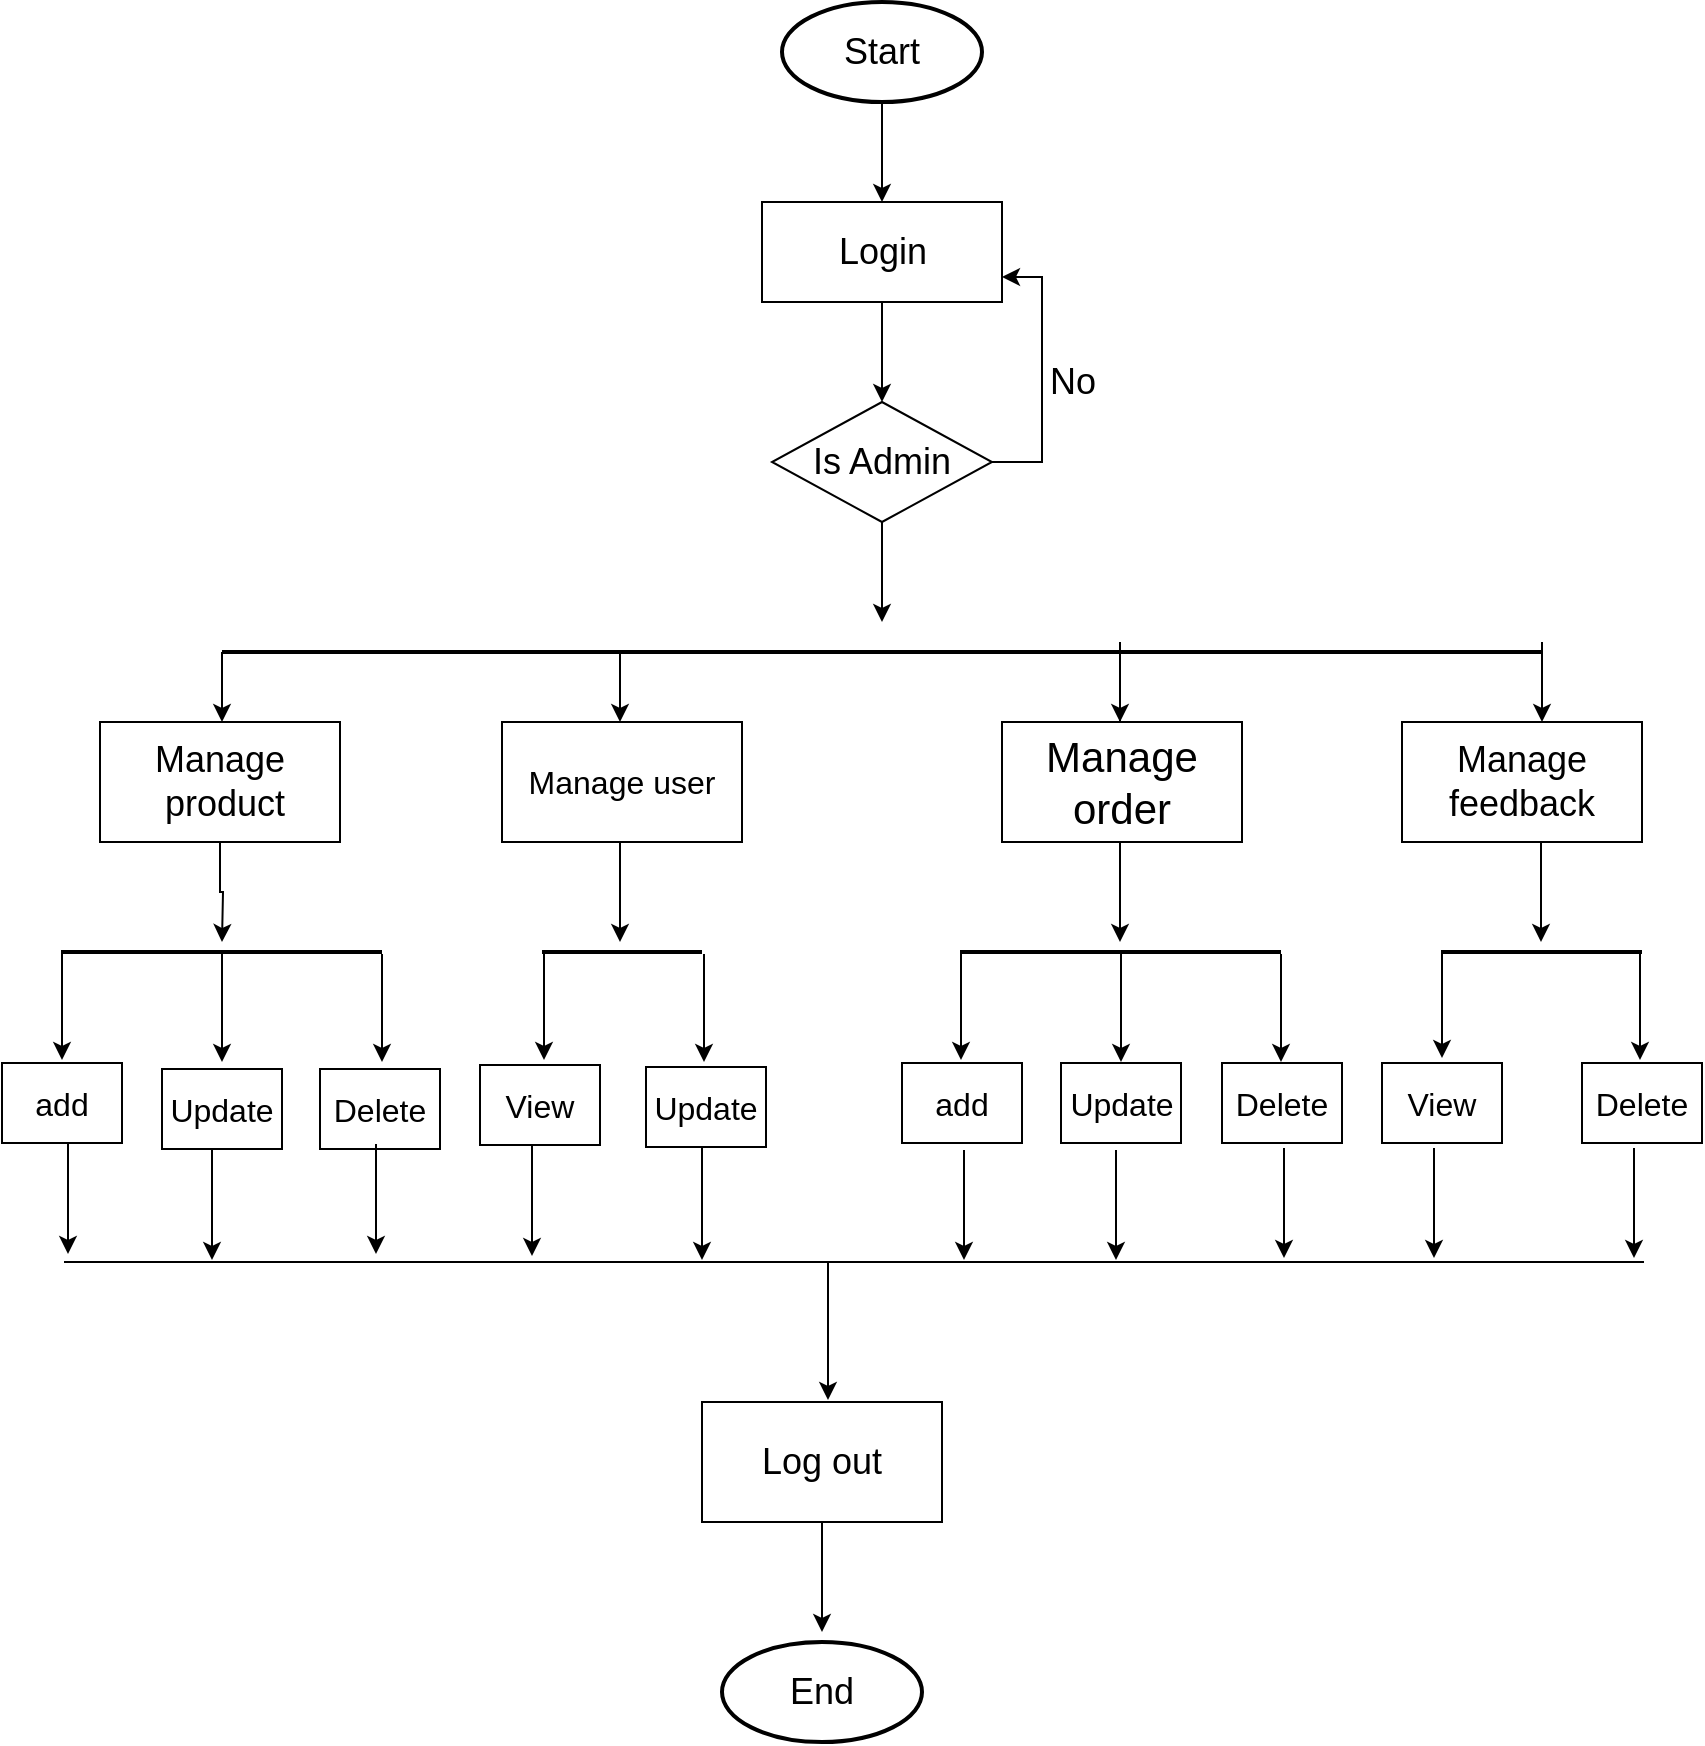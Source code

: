 <mxfile version="20.1.2" type="google"><diagram id="C5RBs43oDa-KdzZeNtuy" name="Page-1"><mxGraphModel grid="1" page="1" gridSize="10" guides="1" tooltips="1" connect="1" arrows="1" fold="1" pageScale="1" pageWidth="827" pageHeight="1169" math="0" shadow="0"><root><mxCell id="WIyWlLk6GJQsqaUBKTNV-0"/><mxCell id="WIyWlLk6GJQsqaUBKTNV-1" parent="WIyWlLk6GJQsqaUBKTNV-0"/><mxCell id="X1e_vJ5ofeXOeUXF3zZ4-4" value="" style="edgeStyle=orthogonalEdgeStyle;rounded=0;orthogonalLoop=1;jettySize=auto;html=1;fontSize=18;curved=1;" edge="1" parent="WIyWlLk6GJQsqaUBKTNV-1" source="X1e_vJ5ofeXOeUXF3zZ4-1" target="X1e_vJ5ofeXOeUXF3zZ4-2"><mxGeometry relative="1" as="geometry"/></mxCell><mxCell id="X1e_vJ5ofeXOeUXF3zZ4-1" value="&lt;font style=&quot;font-size: 18px;&quot;&gt;Start&lt;/font&gt;" style="strokeWidth=2;html=1;shape=mxgraph.flowchart.start_1;whiteSpace=wrap;rounded=0;" vertex="1" parent="WIyWlLk6GJQsqaUBKTNV-1"><mxGeometry x="350" y="10" width="100" height="50" as="geometry"/></mxCell><mxCell id="X1e_vJ5ofeXOeUXF3zZ4-6" value="" style="edgeStyle=orthogonalEdgeStyle;rounded=0;orthogonalLoop=1;jettySize=auto;html=1;fontSize=18;curved=1;" edge="1" parent="WIyWlLk6GJQsqaUBKTNV-1" source="X1e_vJ5ofeXOeUXF3zZ4-2" target="X1e_vJ5ofeXOeUXF3zZ4-5"><mxGeometry relative="1" as="geometry"/></mxCell><mxCell id="X1e_vJ5ofeXOeUXF3zZ4-2" value="Login" style="html=1;dashed=0;whitespace=wrap;fontSize=18;rounded=0;" vertex="1" parent="WIyWlLk6GJQsqaUBKTNV-1"><mxGeometry x="340" y="110" width="120" height="50" as="geometry"/></mxCell><mxCell id="aj5uyJK6IF52KduiVhlt-2" style="edgeStyle=orthogonalEdgeStyle;curved=1;orthogonalLoop=1;jettySize=auto;html=1;" edge="1" parent="WIyWlLk6GJQsqaUBKTNV-1" source="X1e_vJ5ofeXOeUXF3zZ4-5"><mxGeometry relative="1" as="geometry"><mxPoint x="400" y="320" as="targetPoint"/></mxGeometry></mxCell><mxCell id="r6_2hNDRMN0BxD0uHn3a-4" style="edgeStyle=orthogonalEdgeStyle;rounded=0;orthogonalLoop=1;jettySize=auto;html=1;entryX=1;entryY=0.75;entryDx=0;entryDy=0;" edge="1" parent="WIyWlLk6GJQsqaUBKTNV-1" source="X1e_vJ5ofeXOeUXF3zZ4-5" target="X1e_vJ5ofeXOeUXF3zZ4-2"><mxGeometry relative="1" as="geometry"><mxPoint x="500" y="140" as="targetPoint"/><Array as="points"><mxPoint x="480" y="240"/><mxPoint x="480" y="148"/></Array></mxGeometry></mxCell><mxCell id="X1e_vJ5ofeXOeUXF3zZ4-5" value="Is Admin" style="rhombus;whiteSpace=wrap;html=1;fontSize=18;dashed=0;rounded=0;" vertex="1" parent="WIyWlLk6GJQsqaUBKTNV-1"><mxGeometry x="345" y="210" width="110" height="60" as="geometry"/></mxCell><mxCell id="X1e_vJ5ofeXOeUXF3zZ4-8" value="No" style="text;html=1;align=center;verticalAlign=middle;resizable=0;points=[];autosize=1;strokeColor=none;fillColor=none;fontSize=18;rounded=0;" vertex="1" parent="WIyWlLk6GJQsqaUBKTNV-1"><mxGeometry x="470" y="180" width="50" height="40" as="geometry"/></mxCell><mxCell id="aj5uyJK6IF52KduiVhlt-0" style="edgeStyle=orthogonalEdgeStyle;curved=1;orthogonalLoop=1;jettySize=auto;html=1;exitX=0.5;exitY=1;exitDx=0;exitDy=0;" edge="1" parent="WIyWlLk6GJQsqaUBKTNV-1" source="X1e_vJ5ofeXOeUXF3zZ4-5" target="X1e_vJ5ofeXOeUXF3zZ4-5"><mxGeometry relative="1" as="geometry"/></mxCell><mxCell id="r6_2hNDRMN0BxD0uHn3a-2" style="edgeStyle=orthogonalEdgeStyle;rounded=0;orthogonalLoop=1;jettySize=auto;html=1;exitX=0;exitY=0.5;exitDx=0;exitDy=0;exitPerimeter=0;" edge="1" parent="WIyWlLk6GJQsqaUBKTNV-1" source="r6_2hNDRMN0BxD0uHn3a-1"><mxGeometry relative="1" as="geometry"><mxPoint x="70" y="370" as="targetPoint"/></mxGeometry></mxCell><mxCell id="r6_2hNDRMN0BxD0uHn3a-1" value="" style="line;strokeWidth=2;html=1;" vertex="1" parent="WIyWlLk6GJQsqaUBKTNV-1"><mxGeometry x="70" y="330" width="660" height="10" as="geometry"/></mxCell><mxCell id="r6_2hNDRMN0BxD0uHn3a-6" value="" style="edgeStyle=segmentEdgeStyle;endArrow=classic;html=1;rounded=0;exitX=0.25;exitY=0.5;exitDx=0;exitDy=0;exitPerimeter=0;" edge="1" parent="WIyWlLk6GJQsqaUBKTNV-1"><mxGeometry width="50" height="50" relative="1" as="geometry"><mxPoint x="274" y="335" as="sourcePoint"/><mxPoint x="269" y="370" as="targetPoint"/></mxGeometry></mxCell><mxCell id="sWQl61XhKcliW_RVVh7M-4" value="" style="edgeStyle=segmentEdgeStyle;endArrow=classic;html=1;rounded=0;" edge="1" parent="WIyWlLk6GJQsqaUBKTNV-1"><mxGeometry width="50" height="50" relative="1" as="geometry"><mxPoint x="519" y="380" as="sourcePoint"/><mxPoint x="519" y="370" as="targetPoint"/><Array as="points"><mxPoint x="519" y="330"/><mxPoint x="519" y="330"/></Array></mxGeometry></mxCell><mxCell id="sWQl61XhKcliW_RVVh7M-5" value="" style="edgeStyle=segmentEdgeStyle;endArrow=classic;html=1;rounded=0;" edge="1" parent="WIyWlLk6GJQsqaUBKTNV-1"><mxGeometry width="50" height="50" relative="1" as="geometry"><mxPoint x="730" y="330" as="sourcePoint"/><mxPoint x="730" y="370" as="targetPoint"/><Array as="points"><mxPoint x="730" y="350"/><mxPoint x="730" y="350"/></Array></mxGeometry></mxCell><mxCell id="sWQl61XhKcliW_RVVh7M-10" style="edgeStyle=orthogonalEdgeStyle;rounded=0;orthogonalLoop=1;jettySize=auto;html=1;" edge="1" parent="WIyWlLk6GJQsqaUBKTNV-1" source="sWQl61XhKcliW_RVVh7M-6"><mxGeometry relative="1" as="geometry"><mxPoint x="70" y="480" as="targetPoint"/></mxGeometry></mxCell><mxCell id="sWQl61XhKcliW_RVVh7M-6" value="Manage&lt;br style=&quot;font-size: 18px;&quot;&gt;&amp;nbsp;product" style="rounded=0;whiteSpace=wrap;html=1;fontSize=18;" vertex="1" parent="WIyWlLk6GJQsqaUBKTNV-1"><mxGeometry x="9" y="370" width="120" height="60" as="geometry"/></mxCell><mxCell id="sWQl61XhKcliW_RVVh7M-11" style="edgeStyle=orthogonalEdgeStyle;rounded=0;orthogonalLoop=1;jettySize=auto;html=1;" edge="1" parent="WIyWlLk6GJQsqaUBKTNV-1"><mxGeometry relative="1" as="geometry"><mxPoint x="269" y="480" as="targetPoint"/><mxPoint x="269" y="430" as="sourcePoint"/></mxGeometry></mxCell><mxCell id="sWQl61XhKcliW_RVVh7M-8" value="Manage feedback" style="rounded=0;whiteSpace=wrap;html=1;fontSize=18;" vertex="1" parent="WIyWlLk6GJQsqaUBKTNV-1"><mxGeometry x="660" y="370" width="120" height="60" as="geometry"/></mxCell><mxCell id="sWQl61XhKcliW_RVVh7M-9" value="Manage order" style="rounded=0;whiteSpace=wrap;html=1;fontSize=21;" vertex="1" parent="WIyWlLk6GJQsqaUBKTNV-1"><mxGeometry x="460" y="370" width="120" height="60" as="geometry"/></mxCell><mxCell id="sWQl61XhKcliW_RVVh7M-14" value="" style="line;strokeWidth=2;html=1;" vertex="1" parent="WIyWlLk6GJQsqaUBKTNV-1"><mxGeometry x="320" y="330" width="160" height="10" as="geometry"/></mxCell><mxCell id="sWQl61XhKcliW_RVVh7M-16" style="edgeStyle=orthogonalEdgeStyle;rounded=0;orthogonalLoop=1;jettySize=auto;html=1;" edge="1" parent="WIyWlLk6GJQsqaUBKTNV-1"><mxGeometry relative="1" as="geometry"><mxPoint x="70" y="540" as="targetPoint"/><mxPoint x="70" y="485" as="sourcePoint"/></mxGeometry></mxCell><mxCell id="sWQl61XhKcliW_RVVh7M-15" value="" style="line;strokeWidth=2;html=1;" vertex="1" parent="WIyWlLk6GJQsqaUBKTNV-1"><mxGeometry x="-10" y="480" width="160" height="10" as="geometry"/></mxCell><mxCell id="sWQl61XhKcliW_RVVh7M-19" style="edgeStyle=orthogonalEdgeStyle;rounded=0;orthogonalLoop=1;jettySize=auto;html=1;exitX=0;exitY=0.5;exitDx=0;exitDy=0;exitPerimeter=0;" edge="1" parent="WIyWlLk6GJQsqaUBKTNV-1"><mxGeometry relative="1" as="geometry"><mxPoint x="-10" y="539" as="targetPoint"/><mxPoint x="-10" y="484" as="sourcePoint"/><Array as="points"><mxPoint x="-10" y="509"/><mxPoint x="-10" y="509"/></Array></mxGeometry></mxCell><mxCell id="sWQl61XhKcliW_RVVh7M-21" style="edgeStyle=orthogonalEdgeStyle;rounded=0;orthogonalLoop=1;jettySize=auto;html=1;" edge="1" parent="WIyWlLk6GJQsqaUBKTNV-1"><mxGeometry relative="1" as="geometry"><mxPoint x="150" y="540" as="targetPoint"/><mxPoint x="150" y="486" as="sourcePoint"/></mxGeometry></mxCell><mxCell id="sWQl61XhKcliW_RVVh7M-27" value="" style="line;strokeWidth=2;html=1;" vertex="1" parent="WIyWlLk6GJQsqaUBKTNV-1"><mxGeometry x="230" y="480" width="80" height="10" as="geometry"/></mxCell><mxCell id="sWQl61XhKcliW_RVVh7M-28" style="edgeStyle=orthogonalEdgeStyle;rounded=0;orthogonalLoop=1;jettySize=auto;html=1;exitX=0;exitY=0.5;exitDx=0;exitDy=0;exitPerimeter=0;" edge="1" parent="WIyWlLk6GJQsqaUBKTNV-1"><mxGeometry relative="1" as="geometry"><mxPoint x="231" y="539" as="targetPoint"/><mxPoint x="231" y="484" as="sourcePoint"/><Array as="points"><mxPoint x="231" y="509"/><mxPoint x="231" y="509"/></Array></mxGeometry></mxCell><mxCell id="sWQl61XhKcliW_RVVh7M-29" style="edgeStyle=orthogonalEdgeStyle;rounded=0;orthogonalLoop=1;jettySize=auto;html=1;" edge="1" parent="WIyWlLk6GJQsqaUBKTNV-1"><mxGeometry relative="1" as="geometry"><mxPoint x="311" y="540" as="targetPoint"/><mxPoint x="311" y="486" as="sourcePoint"/></mxGeometry></mxCell><mxCell id="sWQl61XhKcliW_RVVh7M-30" style="edgeStyle=orthogonalEdgeStyle;rounded=0;orthogonalLoop=1;jettySize=auto;html=1;" edge="1" parent="WIyWlLk6GJQsqaUBKTNV-1"><mxGeometry relative="1" as="geometry"><mxPoint x="519.5" y="540" as="targetPoint"/><mxPoint x="519.5" y="485" as="sourcePoint"/></mxGeometry></mxCell><mxCell id="sWQl61XhKcliW_RVVh7M-31" value="" style="line;strokeWidth=2;html=1;" vertex="1" parent="WIyWlLk6GJQsqaUBKTNV-1"><mxGeometry x="439.5" y="480" width="160" height="10" as="geometry"/></mxCell><mxCell id="sWQl61XhKcliW_RVVh7M-32" style="edgeStyle=orthogonalEdgeStyle;rounded=0;orthogonalLoop=1;jettySize=auto;html=1;exitX=0;exitY=0.5;exitDx=0;exitDy=0;exitPerimeter=0;" edge="1" parent="WIyWlLk6GJQsqaUBKTNV-1"><mxGeometry relative="1" as="geometry"><mxPoint x="439.5" y="539" as="targetPoint"/><mxPoint x="439.5" y="484" as="sourcePoint"/><Array as="points"><mxPoint x="439.5" y="509"/><mxPoint x="439.5" y="509"/></Array></mxGeometry></mxCell><mxCell id="sWQl61XhKcliW_RVVh7M-33" style="edgeStyle=orthogonalEdgeStyle;rounded=0;orthogonalLoop=1;jettySize=auto;html=1;" edge="1" parent="WIyWlLk6GJQsqaUBKTNV-1"><mxGeometry relative="1" as="geometry"><mxPoint x="599.5" y="540" as="targetPoint"/><mxPoint x="599.5" y="486" as="sourcePoint"/></mxGeometry></mxCell><mxCell id="sWQl61XhKcliW_RVVh7M-34" style="edgeStyle=orthogonalEdgeStyle;rounded=0;orthogonalLoop=1;jettySize=auto;html=1;" edge="1" parent="WIyWlLk6GJQsqaUBKTNV-1"><mxGeometry relative="1" as="geometry"><mxPoint x="519" y="480" as="targetPoint"/><mxPoint x="519" y="430" as="sourcePoint"/></mxGeometry></mxCell><mxCell id="sWQl61XhKcliW_RVVh7M-36" value="" style="line;strokeWidth=2;html=1;" vertex="1" parent="WIyWlLk6GJQsqaUBKTNV-1"><mxGeometry x="680" y="480" width="100" height="10" as="geometry"/></mxCell><mxCell id="sWQl61XhKcliW_RVVh7M-38" style="edgeStyle=orthogonalEdgeStyle;rounded=0;orthogonalLoop=1;jettySize=auto;html=1;" edge="1" parent="WIyWlLk6GJQsqaUBKTNV-1"><mxGeometry relative="1" as="geometry"><mxPoint x="779" y="539" as="targetPoint"/><mxPoint x="779" y="485" as="sourcePoint"/></mxGeometry></mxCell><mxCell id="sWQl61XhKcliW_RVVh7M-39" style="edgeStyle=orthogonalEdgeStyle;rounded=0;orthogonalLoop=1;jettySize=auto;html=1;" edge="1" parent="WIyWlLk6GJQsqaUBKTNV-1"><mxGeometry relative="1" as="geometry"><mxPoint x="729.5" y="480" as="targetPoint"/><mxPoint x="729.5" y="430" as="sourcePoint"/></mxGeometry></mxCell><mxCell id="sWQl61XhKcliW_RVVh7M-41" value="add" style="rounded=0;whiteSpace=wrap;html=1;fontSize=16;" vertex="1" parent="WIyWlLk6GJQsqaUBKTNV-1"><mxGeometry x="-40" y="540.5" width="60" height="40" as="geometry"/></mxCell><mxCell id="sWQl61XhKcliW_RVVh7M-43" value="Update" style="rounded=0;whiteSpace=wrap;html=1;fontSize=16;" vertex="1" parent="WIyWlLk6GJQsqaUBKTNV-1"><mxGeometry x="40" y="543.5" width="60" height="40" as="geometry"/></mxCell><mxCell id="sWQl61XhKcliW_RVVh7M-44" value="Delete" style="rounded=0;whiteSpace=wrap;html=1;fontSize=16;" vertex="1" parent="WIyWlLk6GJQsqaUBKTNV-1"><mxGeometry x="119" y="543.5" width="60" height="40" as="geometry"/></mxCell><mxCell id="sWQl61XhKcliW_RVVh7M-51" value="Update" style="rounded=0;whiteSpace=wrap;html=1;fontSize=16;" vertex="1" parent="WIyWlLk6GJQsqaUBKTNV-1"><mxGeometry x="282" y="542.5" width="60" height="40" as="geometry"/></mxCell><mxCell id="sWQl61XhKcliW_RVVh7M-54" value="View" style="rounded=0;whiteSpace=wrap;html=1;fontSize=16;" vertex="1" parent="WIyWlLk6GJQsqaUBKTNV-1"><mxGeometry x="199" y="541.5" width="60" height="40" as="geometry"/></mxCell><mxCell id="sWQl61XhKcliW_RVVh7M-55" value="add" style="rounded=0;whiteSpace=wrap;html=1;fontSize=16;" vertex="1" parent="WIyWlLk6GJQsqaUBKTNV-1"><mxGeometry x="410" y="540.5" width="60" height="40" as="geometry"/></mxCell><mxCell id="sWQl61XhKcliW_RVVh7M-56" value="Update" style="rounded=0;whiteSpace=wrap;html=1;fontSize=16;" vertex="1" parent="WIyWlLk6GJQsqaUBKTNV-1"><mxGeometry x="489.5" y="540.5" width="60" height="40" as="geometry"/></mxCell><mxCell id="sWQl61XhKcliW_RVVh7M-57" value="Delete" style="rounded=0;whiteSpace=wrap;html=1;fontSize=16;" vertex="1" parent="WIyWlLk6GJQsqaUBKTNV-1"><mxGeometry x="570" y="540.5" width="60" height="40" as="geometry"/></mxCell><mxCell id="sWQl61XhKcliW_RVVh7M-58" value="Delete" style="rounded=0;whiteSpace=wrap;html=1;fontSize=16;" vertex="1" parent="WIyWlLk6GJQsqaUBKTNV-1"><mxGeometry x="750" y="540.5" width="60" height="40" as="geometry"/></mxCell><mxCell id="wyNp7dXBBZGGyClXDjO--1" value="View" style="rounded=0;whiteSpace=wrap;html=1;fontSize=16;" vertex="1" parent="WIyWlLk6GJQsqaUBKTNV-1"><mxGeometry x="650" y="540.5" width="60" height="40" as="geometry"/></mxCell><mxCell id="wyNp7dXBBZGGyClXDjO--2" style="edgeStyle=orthogonalEdgeStyle;rounded=0;orthogonalLoop=1;jettySize=auto;html=1;" edge="1" parent="WIyWlLk6GJQsqaUBKTNV-1"><mxGeometry relative="1" as="geometry"><mxPoint x="680" y="538" as="targetPoint"/><mxPoint x="680" y="484" as="sourcePoint"/><Array as="points"><mxPoint x="680" y="498"/><mxPoint x="680" y="498"/></Array></mxGeometry></mxCell><mxCell id="wyNp7dXBBZGGyClXDjO--6" value="&lt;p style=&quot;line-height: 2.7; font-size: 16px;&quot;&gt;Manage user&lt;/p&gt;" style="rounded=0;whiteSpace=wrap;html=1;fontSize=16;" vertex="1" parent="WIyWlLk6GJQsqaUBKTNV-1"><mxGeometry x="210" y="370" width="120" height="60" as="geometry"/></mxCell><mxCell id="wyNp7dXBBZGGyClXDjO--7" style="edgeStyle=orthogonalEdgeStyle;rounded=0;orthogonalLoop=1;jettySize=auto;html=1;exitX=0;exitY=0.5;exitDx=0;exitDy=0;exitPerimeter=0;" edge="1" parent="WIyWlLk6GJQsqaUBKTNV-1"><mxGeometry relative="1" as="geometry"><mxPoint x="-7" y="636" as="targetPoint"/><mxPoint x="-7" y="581" as="sourcePoint"/><Array as="points"><mxPoint x="-7" y="606"/><mxPoint x="-7" y="606"/></Array></mxGeometry></mxCell><mxCell id="wyNp7dXBBZGGyClXDjO--8" style="edgeStyle=orthogonalEdgeStyle;rounded=0;orthogonalLoop=1;jettySize=auto;html=1;exitX=0;exitY=0.5;exitDx=0;exitDy=0;exitPerimeter=0;" edge="1" parent="WIyWlLk6GJQsqaUBKTNV-1"><mxGeometry relative="1" as="geometry"><mxPoint x="147" y="636" as="targetPoint"/><mxPoint x="147" y="581" as="sourcePoint"/><Array as="points"><mxPoint x="147" y="606"/><mxPoint x="147" y="606"/></Array></mxGeometry></mxCell><mxCell id="wyNp7dXBBZGGyClXDjO--9" style="edgeStyle=orthogonalEdgeStyle;rounded=0;orthogonalLoop=1;jettySize=auto;html=1;exitX=0;exitY=0.5;exitDx=0;exitDy=0;exitPerimeter=0;" edge="1" parent="WIyWlLk6GJQsqaUBKTNV-1"><mxGeometry relative="1" as="geometry"><mxPoint x="225" y="637" as="targetPoint"/><mxPoint x="225" y="582" as="sourcePoint"/><Array as="points"><mxPoint x="225" y="607"/><mxPoint x="225" y="607"/></Array></mxGeometry></mxCell><mxCell id="wyNp7dXBBZGGyClXDjO--11" style="edgeStyle=orthogonalEdgeStyle;rounded=0;orthogonalLoop=1;jettySize=auto;html=1;exitX=0;exitY=0.5;exitDx=0;exitDy=0;exitPerimeter=0;" edge="1" parent="WIyWlLk6GJQsqaUBKTNV-1"><mxGeometry relative="1" as="geometry"><mxPoint x="441" y="639" as="targetPoint"/><mxPoint x="441" y="584" as="sourcePoint"/><Array as="points"><mxPoint x="441" y="609"/><mxPoint x="441" y="609"/></Array></mxGeometry></mxCell><mxCell id="wyNp7dXBBZGGyClXDjO--12" style="edgeStyle=orthogonalEdgeStyle;rounded=0;orthogonalLoop=1;jettySize=auto;html=1;exitX=0;exitY=0.5;exitDx=0;exitDy=0;exitPerimeter=0;" edge="1" parent="WIyWlLk6GJQsqaUBKTNV-1"><mxGeometry relative="1" as="geometry"><mxPoint x="517" y="639" as="targetPoint"/><mxPoint x="517" y="584" as="sourcePoint"/><Array as="points"><mxPoint x="517" y="609"/><mxPoint x="517" y="609"/></Array></mxGeometry></mxCell><mxCell id="wyNp7dXBBZGGyClXDjO--13" style="edgeStyle=orthogonalEdgeStyle;rounded=0;orthogonalLoop=1;jettySize=auto;html=1;exitX=0;exitY=0.5;exitDx=0;exitDy=0;exitPerimeter=0;" edge="1" parent="WIyWlLk6GJQsqaUBKTNV-1"><mxGeometry relative="1" as="geometry"><mxPoint x="601" y="638" as="targetPoint"/><mxPoint x="601" y="583" as="sourcePoint"/><Array as="points"><mxPoint x="601" y="608"/><mxPoint x="601" y="608"/></Array></mxGeometry></mxCell><mxCell id="wyNp7dXBBZGGyClXDjO--14" style="edgeStyle=orthogonalEdgeStyle;rounded=0;orthogonalLoop=1;jettySize=auto;html=1;exitX=0;exitY=0.5;exitDx=0;exitDy=0;exitPerimeter=0;" edge="1" parent="WIyWlLk6GJQsqaUBKTNV-1"><mxGeometry relative="1" as="geometry"><mxPoint x="676" y="638" as="targetPoint"/><mxPoint x="676" y="583" as="sourcePoint"/><Array as="points"><mxPoint x="676" y="608"/><mxPoint x="676" y="608"/></Array></mxGeometry></mxCell><mxCell id="wyNp7dXBBZGGyClXDjO--15" style="edgeStyle=orthogonalEdgeStyle;rounded=0;orthogonalLoop=1;jettySize=auto;html=1;exitX=0;exitY=0.5;exitDx=0;exitDy=0;exitPerimeter=0;" edge="1" parent="WIyWlLk6GJQsqaUBKTNV-1"><mxGeometry relative="1" as="geometry"><mxPoint x="776" y="638" as="targetPoint"/><mxPoint x="776" y="583" as="sourcePoint"/><Array as="points"><mxPoint x="776" y="608"/><mxPoint x="776" y="608"/></Array></mxGeometry></mxCell><mxCell id="wyNp7dXBBZGGyClXDjO--16" style="edgeStyle=orthogonalEdgeStyle;rounded=0;orthogonalLoop=1;jettySize=auto;html=1;exitX=0;exitY=0.5;exitDx=0;exitDy=0;exitPerimeter=0;" edge="1" parent="WIyWlLk6GJQsqaUBKTNV-1"><mxGeometry relative="1" as="geometry"><mxPoint x="65" y="639" as="targetPoint"/><mxPoint x="65" y="584" as="sourcePoint"/><Array as="points"><mxPoint x="65" y="609"/><mxPoint x="65" y="609"/></Array></mxGeometry></mxCell><mxCell id="wyNp7dXBBZGGyClXDjO--17" value="" style="endArrow=none;html=1;rounded=0;fontSize=16;" edge="1" parent="WIyWlLk6GJQsqaUBKTNV-1"><mxGeometry width="50" height="50" relative="1" as="geometry"><mxPoint x="781" y="640" as="sourcePoint"/><mxPoint x="-9" y="640" as="targetPoint"/><Array as="points"><mxPoint x="381" y="640"/></Array></mxGeometry></mxCell><mxCell id="wyNp7dXBBZGGyClXDjO--21" style="edgeStyle=orthogonalEdgeStyle;rounded=0;orthogonalLoop=1;jettySize=auto;html=1;exitX=0.5;exitY=1;exitDx=0;exitDy=0;" edge="1" parent="WIyWlLk6GJQsqaUBKTNV-1" source="sWQl61XhKcliW_RVVh7M-51"><mxGeometry relative="1" as="geometry"><mxPoint x="310" y="639" as="targetPoint"/><mxPoint x="310" y="591" as="sourcePoint"/><Array as="points"><mxPoint x="310" y="583"/></Array></mxGeometry></mxCell><mxCell id="wyNp7dXBBZGGyClXDjO--22" style="edgeStyle=orthogonalEdgeStyle;rounded=0;orthogonalLoop=1;jettySize=auto;html=1;exitX=0;exitY=0.5;exitDx=0;exitDy=0;exitPerimeter=0;" edge="1" parent="WIyWlLk6GJQsqaUBKTNV-1"><mxGeometry relative="1" as="geometry"><mxPoint x="373" y="709" as="targetPoint"/><mxPoint x="373" y="654" as="sourcePoint"/><Array as="points"><mxPoint x="373" y="640"/><mxPoint x="373" y="640"/></Array></mxGeometry></mxCell><mxCell id="wyNp7dXBBZGGyClXDjO--23" value="Log out" style="rounded=0;whiteSpace=wrap;html=1;fontSize=18;" vertex="1" parent="WIyWlLk6GJQsqaUBKTNV-1"><mxGeometry x="310" y="710" width="120" height="60" as="geometry"/></mxCell><mxCell id="wyNp7dXBBZGGyClXDjO--24" style="edgeStyle=orthogonalEdgeStyle;rounded=0;orthogonalLoop=1;jettySize=auto;html=1;exitX=0;exitY=0.5;exitDx=0;exitDy=0;exitPerimeter=0;" edge="1" parent="WIyWlLk6GJQsqaUBKTNV-1"><mxGeometry relative="1" as="geometry"><mxPoint x="370" y="825" as="targetPoint"/><mxPoint x="370" y="770" as="sourcePoint"/><Array as="points"><mxPoint x="370" y="816"/><mxPoint x="370" y="816"/></Array></mxGeometry></mxCell><mxCell id="wyNp7dXBBZGGyClXDjO--25" value="&lt;span style=&quot;font-size: 18px;&quot;&gt;End&lt;/span&gt;" style="strokeWidth=2;html=1;shape=mxgraph.flowchart.start_1;whiteSpace=wrap;rounded=0;" vertex="1" parent="WIyWlLk6GJQsqaUBKTNV-1"><mxGeometry x="320" y="830" width="100" height="50" as="geometry"/></mxCell></root></mxGraphModel></diagram></mxfile>